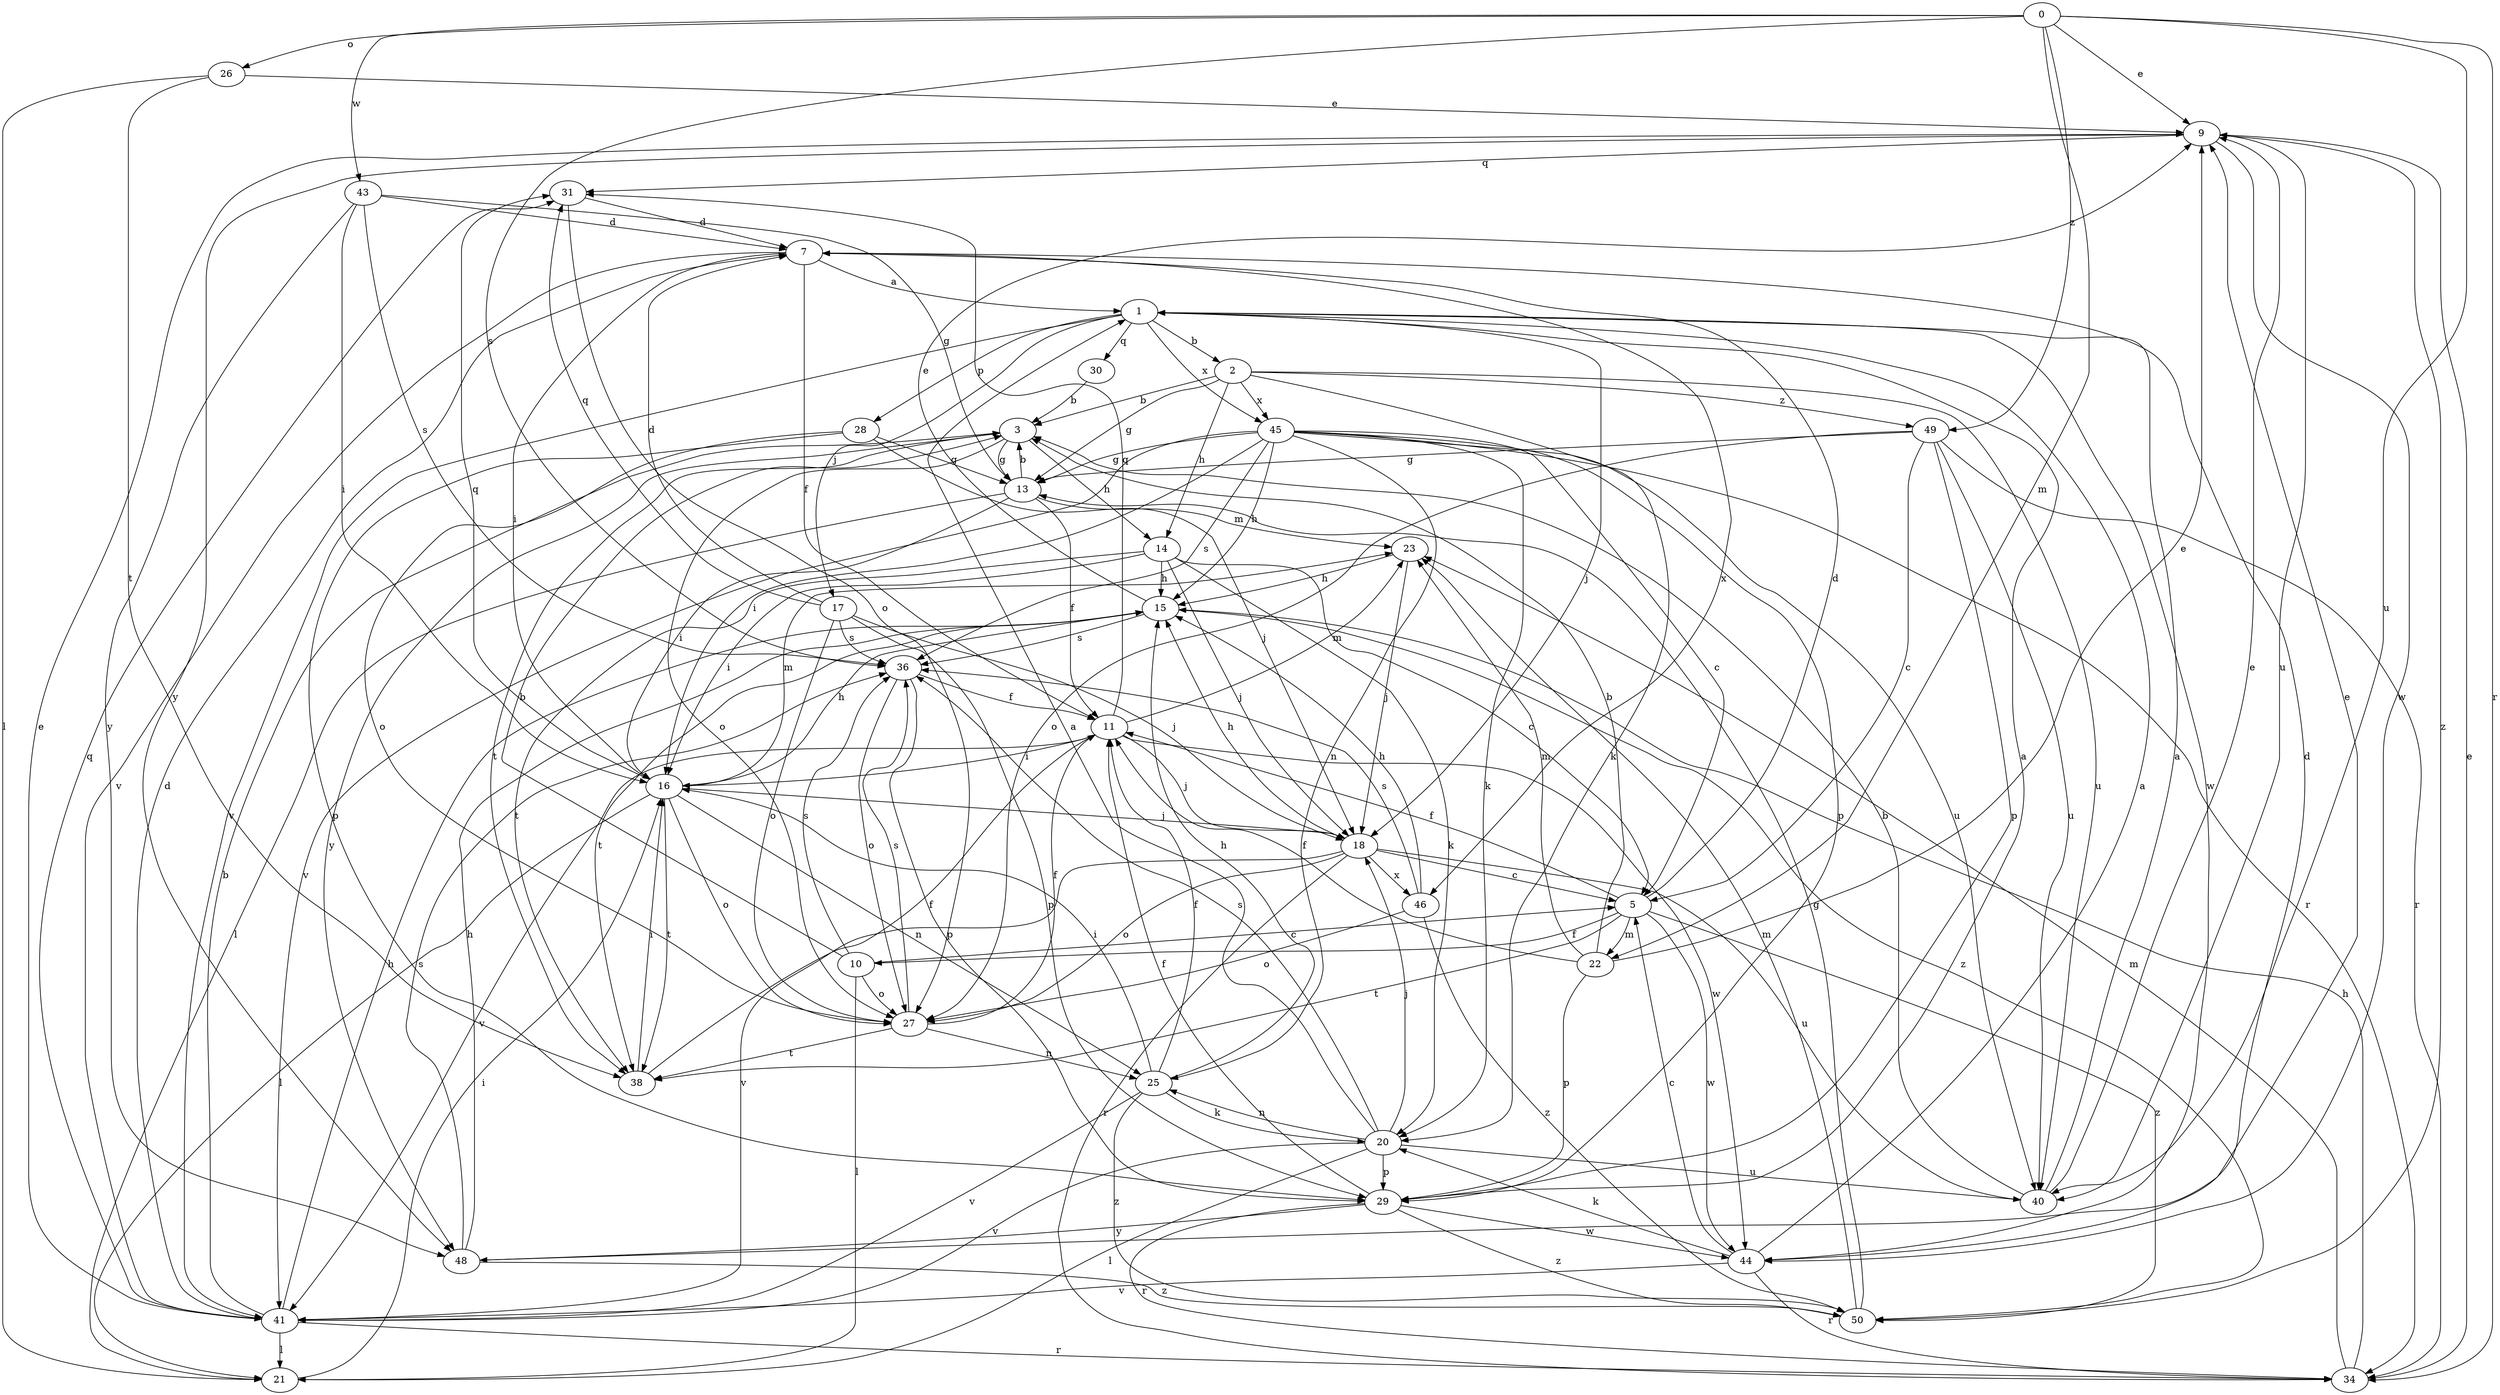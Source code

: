strict digraph  {
0;
1;
2;
3;
5;
7;
9;
10;
11;
13;
14;
15;
16;
17;
18;
20;
21;
22;
23;
25;
26;
27;
28;
29;
30;
31;
34;
36;
38;
40;
41;
43;
44;
45;
46;
48;
49;
50;
0 -> 9  [label=e];
0 -> 22  [label=m];
0 -> 26  [label=o];
0 -> 34  [label=r];
0 -> 36  [label=s];
0 -> 40  [label=u];
0 -> 43  [label=w];
0 -> 49  [label=z];
1 -> 2  [label=b];
1 -> 17  [label=j];
1 -> 18  [label=j];
1 -> 28  [label=p];
1 -> 30  [label=q];
1 -> 41  [label=v];
1 -> 44  [label=w];
1 -> 45  [label=x];
2 -> 3  [label=b];
2 -> 13  [label=g];
2 -> 14  [label=h];
2 -> 20  [label=k];
2 -> 40  [label=u];
2 -> 45  [label=x];
2 -> 49  [label=z];
3 -> 13  [label=g];
3 -> 14  [label=h];
3 -> 27  [label=o];
3 -> 38  [label=t];
3 -> 48  [label=y];
5 -> 7  [label=d];
5 -> 10  [label=f];
5 -> 11  [label=f];
5 -> 22  [label=m];
5 -> 38  [label=t];
5 -> 44  [label=w];
5 -> 50  [label=z];
7 -> 1  [label=a];
7 -> 11  [label=f];
7 -> 16  [label=i];
7 -> 41  [label=v];
7 -> 46  [label=x];
9 -> 31  [label=q];
9 -> 40  [label=u];
9 -> 44  [label=w];
9 -> 48  [label=y];
9 -> 50  [label=z];
10 -> 3  [label=b];
10 -> 5  [label=c];
10 -> 21  [label=l];
10 -> 27  [label=o];
10 -> 36  [label=s];
11 -> 16  [label=i];
11 -> 18  [label=j];
11 -> 23  [label=m];
11 -> 31  [label=q];
11 -> 41  [label=v];
11 -> 44  [label=w];
13 -> 3  [label=b];
13 -> 11  [label=f];
13 -> 16  [label=i];
13 -> 21  [label=l];
13 -> 23  [label=m];
14 -> 5  [label=c];
14 -> 15  [label=h];
14 -> 16  [label=i];
14 -> 18  [label=j];
14 -> 20  [label=k];
14 -> 38  [label=t];
15 -> 9  [label=e];
15 -> 36  [label=s];
15 -> 38  [label=t];
15 -> 50  [label=z];
16 -> 15  [label=h];
16 -> 18  [label=j];
16 -> 21  [label=l];
16 -> 23  [label=m];
16 -> 25  [label=n];
16 -> 27  [label=o];
16 -> 31  [label=q];
16 -> 38  [label=t];
17 -> 7  [label=d];
17 -> 18  [label=j];
17 -> 27  [label=o];
17 -> 29  [label=p];
17 -> 31  [label=q];
17 -> 36  [label=s];
18 -> 5  [label=c];
18 -> 15  [label=h];
18 -> 27  [label=o];
18 -> 34  [label=r];
18 -> 40  [label=u];
18 -> 41  [label=v];
18 -> 46  [label=x];
20 -> 1  [label=a];
20 -> 18  [label=j];
20 -> 21  [label=l];
20 -> 25  [label=n];
20 -> 29  [label=p];
20 -> 36  [label=s];
20 -> 40  [label=u];
20 -> 41  [label=v];
21 -> 16  [label=i];
22 -> 3  [label=b];
22 -> 9  [label=e];
22 -> 11  [label=f];
22 -> 23  [label=m];
22 -> 29  [label=p];
23 -> 15  [label=h];
23 -> 18  [label=j];
25 -> 11  [label=f];
25 -> 15  [label=h];
25 -> 16  [label=i];
25 -> 20  [label=k];
25 -> 41  [label=v];
25 -> 50  [label=z];
26 -> 9  [label=e];
26 -> 21  [label=l];
26 -> 38  [label=t];
27 -> 11  [label=f];
27 -> 25  [label=n];
27 -> 36  [label=s];
27 -> 38  [label=t];
28 -> 13  [label=g];
28 -> 18  [label=j];
28 -> 27  [label=o];
28 -> 29  [label=p];
29 -> 1  [label=a];
29 -> 11  [label=f];
29 -> 34  [label=r];
29 -> 44  [label=w];
29 -> 48  [label=y];
29 -> 50  [label=z];
30 -> 3  [label=b];
31 -> 7  [label=d];
31 -> 27  [label=o];
34 -> 9  [label=e];
34 -> 15  [label=h];
34 -> 23  [label=m];
36 -> 11  [label=f];
36 -> 27  [label=o];
36 -> 29  [label=p];
38 -> 11  [label=f];
38 -> 16  [label=i];
40 -> 1  [label=a];
40 -> 3  [label=b];
40 -> 9  [label=e];
41 -> 3  [label=b];
41 -> 7  [label=d];
41 -> 9  [label=e];
41 -> 15  [label=h];
41 -> 21  [label=l];
41 -> 31  [label=q];
41 -> 34  [label=r];
43 -> 7  [label=d];
43 -> 13  [label=g];
43 -> 16  [label=i];
43 -> 36  [label=s];
43 -> 48  [label=y];
44 -> 1  [label=a];
44 -> 5  [label=c];
44 -> 7  [label=d];
44 -> 20  [label=k];
44 -> 34  [label=r];
44 -> 41  [label=v];
45 -> 5  [label=c];
45 -> 13  [label=g];
45 -> 15  [label=h];
45 -> 16  [label=i];
45 -> 20  [label=k];
45 -> 25  [label=n];
45 -> 29  [label=p];
45 -> 34  [label=r];
45 -> 36  [label=s];
45 -> 40  [label=u];
45 -> 41  [label=v];
46 -> 15  [label=h];
46 -> 27  [label=o];
46 -> 36  [label=s];
46 -> 50  [label=z];
48 -> 9  [label=e];
48 -> 15  [label=h];
48 -> 36  [label=s];
48 -> 50  [label=z];
49 -> 5  [label=c];
49 -> 13  [label=g];
49 -> 27  [label=o];
49 -> 29  [label=p];
49 -> 34  [label=r];
49 -> 40  [label=u];
50 -> 13  [label=g];
50 -> 23  [label=m];
}
